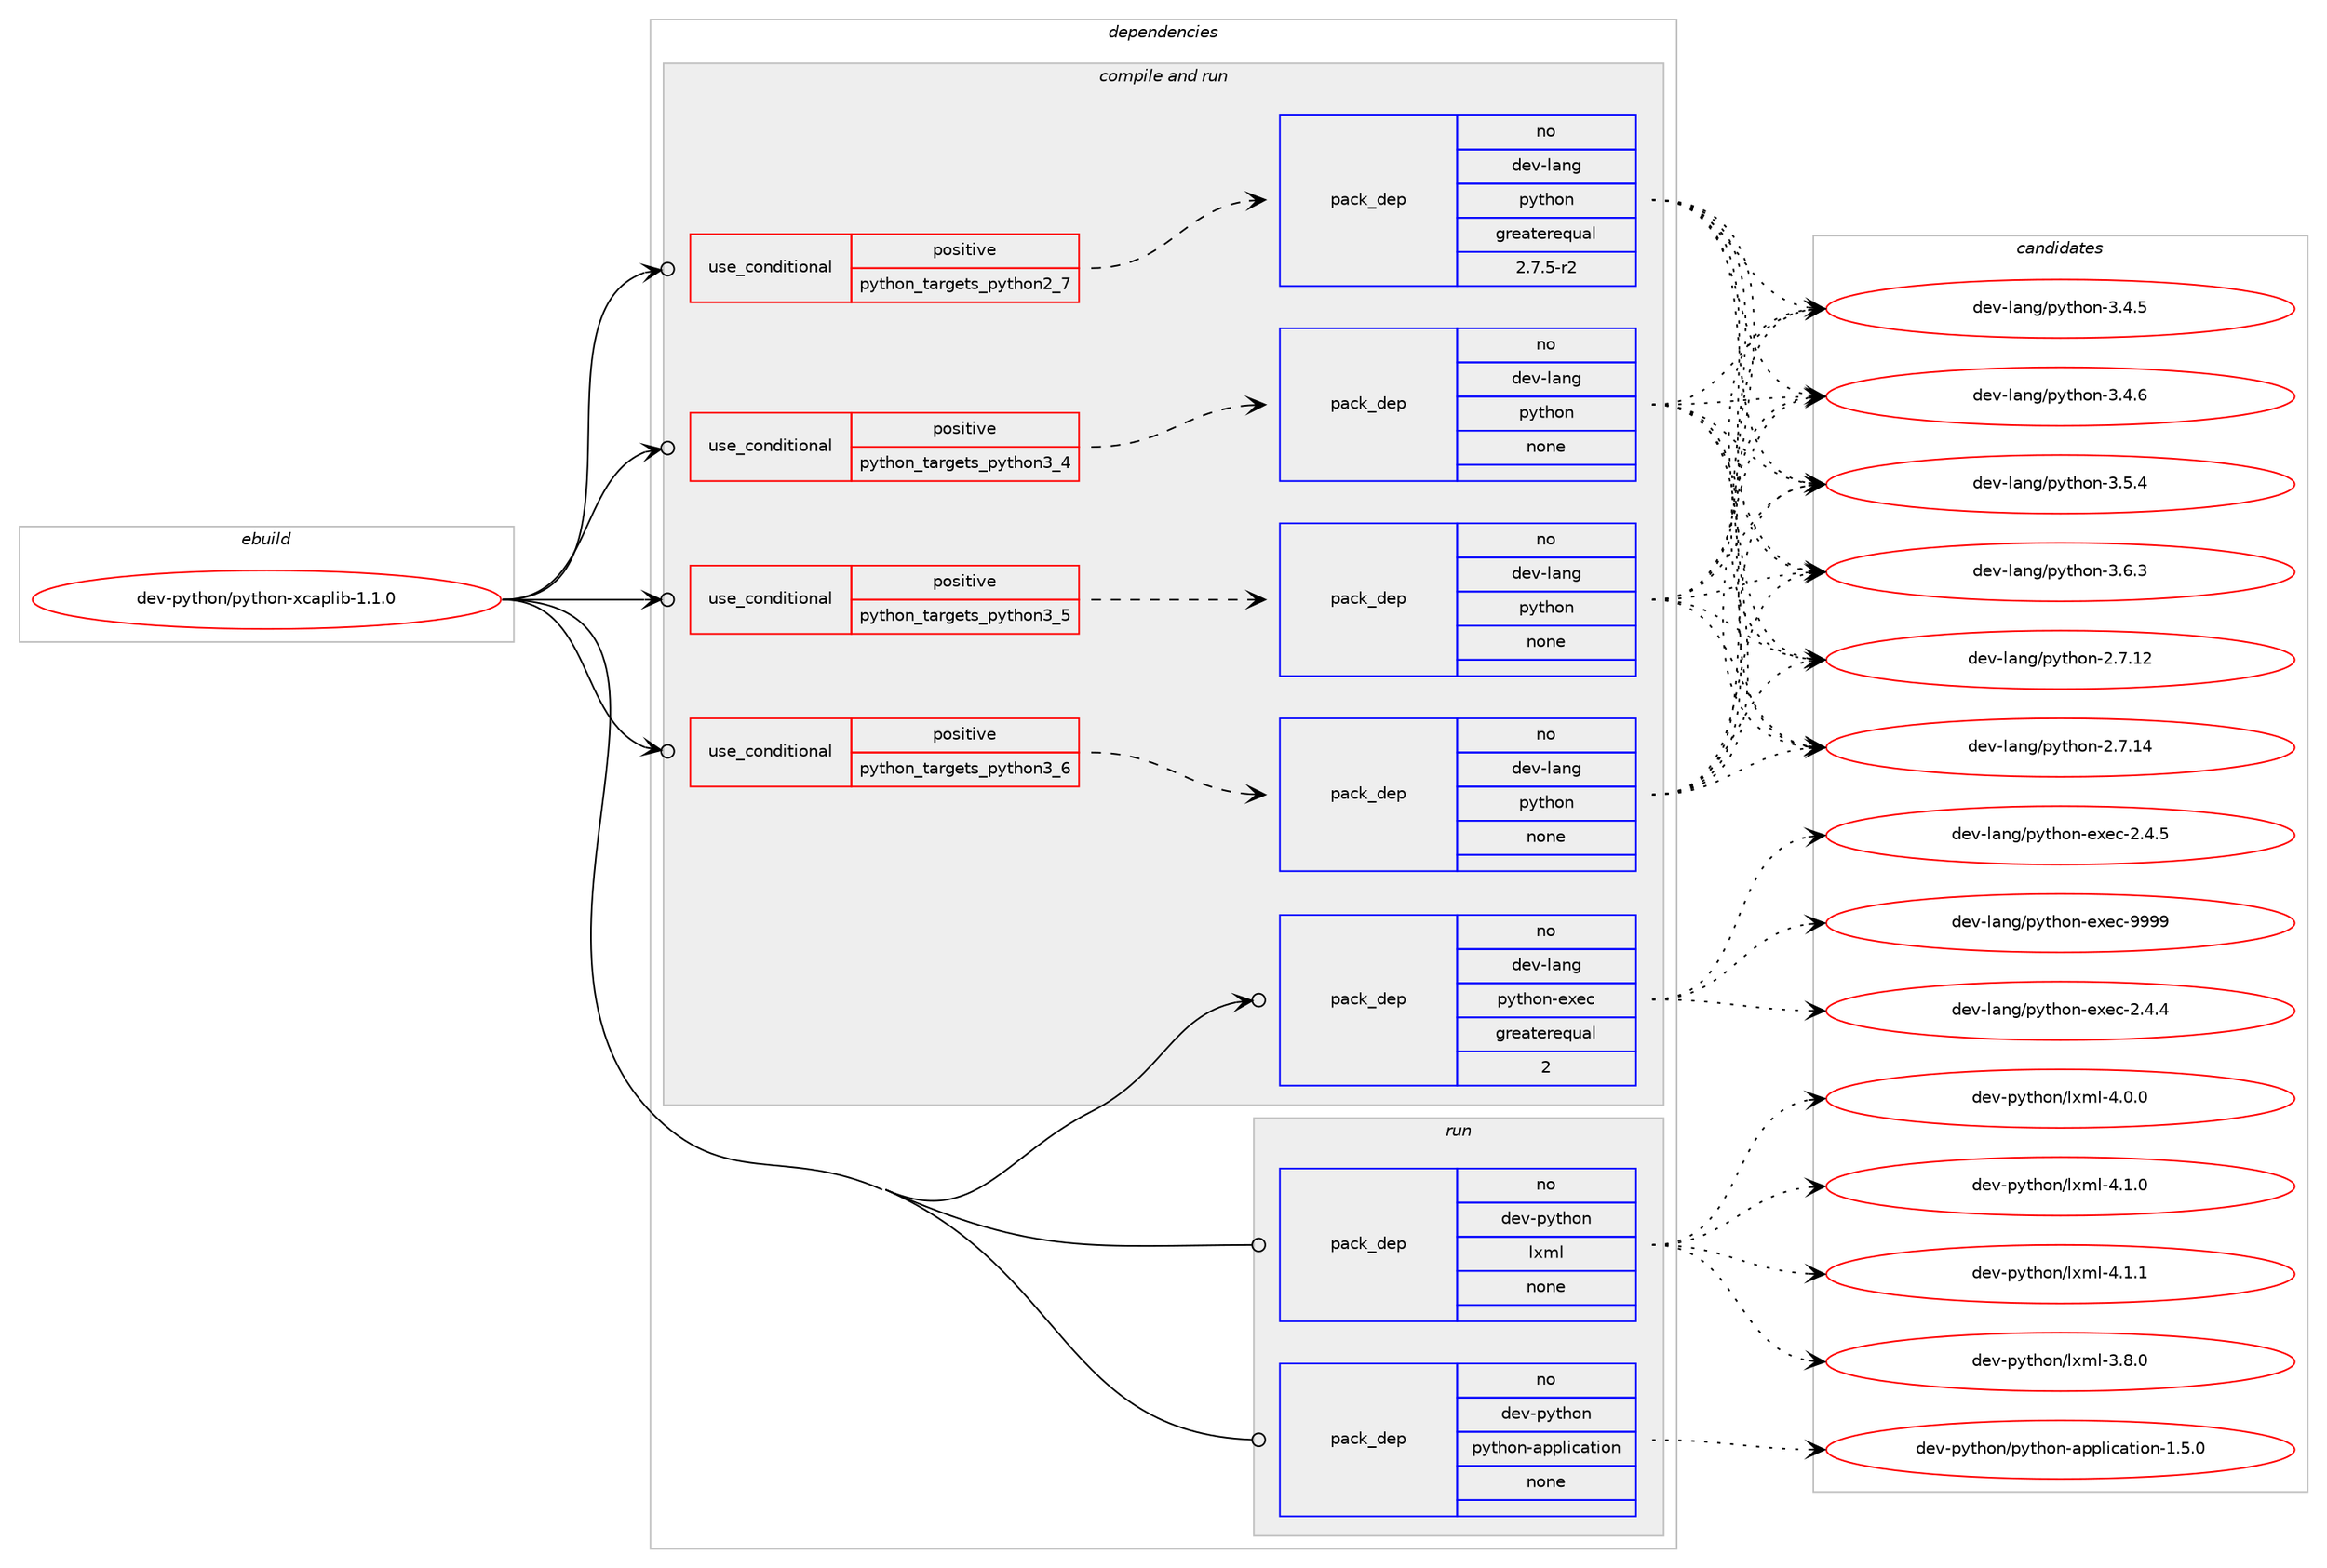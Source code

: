 digraph prolog {

# *************
# Graph options
# *************

newrank=true;
concentrate=true;
compound=true;
graph [rankdir=LR,fontname=Helvetica,fontsize=10,ranksep=1.5];#, ranksep=2.5, nodesep=0.2];
edge  [arrowhead=vee];
node  [fontname=Helvetica,fontsize=10];

# **********
# The ebuild
# **********

subgraph cluster_leftcol {
color=gray;
rank=same;
label=<<i>ebuild</i>>;
id [label="dev-python/python-xcaplib-1.1.0", color=red, width=4, href="../dev-python/python-xcaplib-1.1.0.svg"];
}

# ****************
# The dependencies
# ****************

subgraph cluster_midcol {
color=gray;
label=<<i>dependencies</i>>;
subgraph cluster_compile {
fillcolor="#eeeeee";
style=filled;
label=<<i>compile</i>>;
}
subgraph cluster_compileandrun {
fillcolor="#eeeeee";
style=filled;
label=<<i>compile and run</i>>;
subgraph cond40442 {
dependency183656 [label=<<TABLE BORDER="0" CELLBORDER="1" CELLSPACING="0" CELLPADDING="4"><TR><TD ROWSPAN="3" CELLPADDING="10">use_conditional</TD></TR><TR><TD>positive</TD></TR><TR><TD>python_targets_python2_7</TD></TR></TABLE>>, shape=none, color=red];
subgraph pack139265 {
dependency183657 [label=<<TABLE BORDER="0" CELLBORDER="1" CELLSPACING="0" CELLPADDING="4" WIDTH="220"><TR><TD ROWSPAN="6" CELLPADDING="30">pack_dep</TD></TR><TR><TD WIDTH="110">no</TD></TR><TR><TD>dev-lang</TD></TR><TR><TD>python</TD></TR><TR><TD>greaterequal</TD></TR><TR><TD>2.7.5-r2</TD></TR></TABLE>>, shape=none, color=blue];
}
dependency183656:e -> dependency183657:w [weight=20,style="dashed",arrowhead="vee"];
}
id:e -> dependency183656:w [weight=20,style="solid",arrowhead="odotvee"];
subgraph cond40443 {
dependency183658 [label=<<TABLE BORDER="0" CELLBORDER="1" CELLSPACING="0" CELLPADDING="4"><TR><TD ROWSPAN="3" CELLPADDING="10">use_conditional</TD></TR><TR><TD>positive</TD></TR><TR><TD>python_targets_python3_4</TD></TR></TABLE>>, shape=none, color=red];
subgraph pack139266 {
dependency183659 [label=<<TABLE BORDER="0" CELLBORDER="1" CELLSPACING="0" CELLPADDING="4" WIDTH="220"><TR><TD ROWSPAN="6" CELLPADDING="30">pack_dep</TD></TR><TR><TD WIDTH="110">no</TD></TR><TR><TD>dev-lang</TD></TR><TR><TD>python</TD></TR><TR><TD>none</TD></TR><TR><TD></TD></TR></TABLE>>, shape=none, color=blue];
}
dependency183658:e -> dependency183659:w [weight=20,style="dashed",arrowhead="vee"];
}
id:e -> dependency183658:w [weight=20,style="solid",arrowhead="odotvee"];
subgraph cond40444 {
dependency183660 [label=<<TABLE BORDER="0" CELLBORDER="1" CELLSPACING="0" CELLPADDING="4"><TR><TD ROWSPAN="3" CELLPADDING="10">use_conditional</TD></TR><TR><TD>positive</TD></TR><TR><TD>python_targets_python3_5</TD></TR></TABLE>>, shape=none, color=red];
subgraph pack139267 {
dependency183661 [label=<<TABLE BORDER="0" CELLBORDER="1" CELLSPACING="0" CELLPADDING="4" WIDTH="220"><TR><TD ROWSPAN="6" CELLPADDING="30">pack_dep</TD></TR><TR><TD WIDTH="110">no</TD></TR><TR><TD>dev-lang</TD></TR><TR><TD>python</TD></TR><TR><TD>none</TD></TR><TR><TD></TD></TR></TABLE>>, shape=none, color=blue];
}
dependency183660:e -> dependency183661:w [weight=20,style="dashed",arrowhead="vee"];
}
id:e -> dependency183660:w [weight=20,style="solid",arrowhead="odotvee"];
subgraph cond40445 {
dependency183662 [label=<<TABLE BORDER="0" CELLBORDER="1" CELLSPACING="0" CELLPADDING="4"><TR><TD ROWSPAN="3" CELLPADDING="10">use_conditional</TD></TR><TR><TD>positive</TD></TR><TR><TD>python_targets_python3_6</TD></TR></TABLE>>, shape=none, color=red];
subgraph pack139268 {
dependency183663 [label=<<TABLE BORDER="0" CELLBORDER="1" CELLSPACING="0" CELLPADDING="4" WIDTH="220"><TR><TD ROWSPAN="6" CELLPADDING="30">pack_dep</TD></TR><TR><TD WIDTH="110">no</TD></TR><TR><TD>dev-lang</TD></TR><TR><TD>python</TD></TR><TR><TD>none</TD></TR><TR><TD></TD></TR></TABLE>>, shape=none, color=blue];
}
dependency183662:e -> dependency183663:w [weight=20,style="dashed",arrowhead="vee"];
}
id:e -> dependency183662:w [weight=20,style="solid",arrowhead="odotvee"];
subgraph pack139269 {
dependency183664 [label=<<TABLE BORDER="0" CELLBORDER="1" CELLSPACING="0" CELLPADDING="4" WIDTH="220"><TR><TD ROWSPAN="6" CELLPADDING="30">pack_dep</TD></TR><TR><TD WIDTH="110">no</TD></TR><TR><TD>dev-lang</TD></TR><TR><TD>python-exec</TD></TR><TR><TD>greaterequal</TD></TR><TR><TD>2</TD></TR></TABLE>>, shape=none, color=blue];
}
id:e -> dependency183664:w [weight=20,style="solid",arrowhead="odotvee"];
}
subgraph cluster_run {
fillcolor="#eeeeee";
style=filled;
label=<<i>run</i>>;
subgraph pack139270 {
dependency183665 [label=<<TABLE BORDER="0" CELLBORDER="1" CELLSPACING="0" CELLPADDING="4" WIDTH="220"><TR><TD ROWSPAN="6" CELLPADDING="30">pack_dep</TD></TR><TR><TD WIDTH="110">no</TD></TR><TR><TD>dev-python</TD></TR><TR><TD>lxml</TD></TR><TR><TD>none</TD></TR><TR><TD></TD></TR></TABLE>>, shape=none, color=blue];
}
id:e -> dependency183665:w [weight=20,style="solid",arrowhead="odot"];
subgraph pack139271 {
dependency183666 [label=<<TABLE BORDER="0" CELLBORDER="1" CELLSPACING="0" CELLPADDING="4" WIDTH="220"><TR><TD ROWSPAN="6" CELLPADDING="30">pack_dep</TD></TR><TR><TD WIDTH="110">no</TD></TR><TR><TD>dev-python</TD></TR><TR><TD>python-application</TD></TR><TR><TD>none</TD></TR><TR><TD></TD></TR></TABLE>>, shape=none, color=blue];
}
id:e -> dependency183666:w [weight=20,style="solid",arrowhead="odot"];
}
}

# **************
# The candidates
# **************

subgraph cluster_choices {
rank=same;
color=gray;
label=<<i>candidates</i>>;

subgraph choice139265 {
color=black;
nodesep=1;
choice10010111845108971101034711212111610411111045504655464950 [label="dev-lang/python-2.7.12", color=red, width=4,href="../dev-lang/python-2.7.12.svg"];
choice10010111845108971101034711212111610411111045504655464952 [label="dev-lang/python-2.7.14", color=red, width=4,href="../dev-lang/python-2.7.14.svg"];
choice100101118451089711010347112121116104111110455146524653 [label="dev-lang/python-3.4.5", color=red, width=4,href="../dev-lang/python-3.4.5.svg"];
choice100101118451089711010347112121116104111110455146524654 [label="dev-lang/python-3.4.6", color=red, width=4,href="../dev-lang/python-3.4.6.svg"];
choice100101118451089711010347112121116104111110455146534652 [label="dev-lang/python-3.5.4", color=red, width=4,href="../dev-lang/python-3.5.4.svg"];
choice100101118451089711010347112121116104111110455146544651 [label="dev-lang/python-3.6.3", color=red, width=4,href="../dev-lang/python-3.6.3.svg"];
dependency183657:e -> choice10010111845108971101034711212111610411111045504655464950:w [style=dotted,weight="100"];
dependency183657:e -> choice10010111845108971101034711212111610411111045504655464952:w [style=dotted,weight="100"];
dependency183657:e -> choice100101118451089711010347112121116104111110455146524653:w [style=dotted,weight="100"];
dependency183657:e -> choice100101118451089711010347112121116104111110455146524654:w [style=dotted,weight="100"];
dependency183657:e -> choice100101118451089711010347112121116104111110455146534652:w [style=dotted,weight="100"];
dependency183657:e -> choice100101118451089711010347112121116104111110455146544651:w [style=dotted,weight="100"];
}
subgraph choice139266 {
color=black;
nodesep=1;
choice10010111845108971101034711212111610411111045504655464950 [label="dev-lang/python-2.7.12", color=red, width=4,href="../dev-lang/python-2.7.12.svg"];
choice10010111845108971101034711212111610411111045504655464952 [label="dev-lang/python-2.7.14", color=red, width=4,href="../dev-lang/python-2.7.14.svg"];
choice100101118451089711010347112121116104111110455146524653 [label="dev-lang/python-3.4.5", color=red, width=4,href="../dev-lang/python-3.4.5.svg"];
choice100101118451089711010347112121116104111110455146524654 [label="dev-lang/python-3.4.6", color=red, width=4,href="../dev-lang/python-3.4.6.svg"];
choice100101118451089711010347112121116104111110455146534652 [label="dev-lang/python-3.5.4", color=red, width=4,href="../dev-lang/python-3.5.4.svg"];
choice100101118451089711010347112121116104111110455146544651 [label="dev-lang/python-3.6.3", color=red, width=4,href="../dev-lang/python-3.6.3.svg"];
dependency183659:e -> choice10010111845108971101034711212111610411111045504655464950:w [style=dotted,weight="100"];
dependency183659:e -> choice10010111845108971101034711212111610411111045504655464952:w [style=dotted,weight="100"];
dependency183659:e -> choice100101118451089711010347112121116104111110455146524653:w [style=dotted,weight="100"];
dependency183659:e -> choice100101118451089711010347112121116104111110455146524654:w [style=dotted,weight="100"];
dependency183659:e -> choice100101118451089711010347112121116104111110455146534652:w [style=dotted,weight="100"];
dependency183659:e -> choice100101118451089711010347112121116104111110455146544651:w [style=dotted,weight="100"];
}
subgraph choice139267 {
color=black;
nodesep=1;
choice10010111845108971101034711212111610411111045504655464950 [label="dev-lang/python-2.7.12", color=red, width=4,href="../dev-lang/python-2.7.12.svg"];
choice10010111845108971101034711212111610411111045504655464952 [label="dev-lang/python-2.7.14", color=red, width=4,href="../dev-lang/python-2.7.14.svg"];
choice100101118451089711010347112121116104111110455146524653 [label="dev-lang/python-3.4.5", color=red, width=4,href="../dev-lang/python-3.4.5.svg"];
choice100101118451089711010347112121116104111110455146524654 [label="dev-lang/python-3.4.6", color=red, width=4,href="../dev-lang/python-3.4.6.svg"];
choice100101118451089711010347112121116104111110455146534652 [label="dev-lang/python-3.5.4", color=red, width=4,href="../dev-lang/python-3.5.4.svg"];
choice100101118451089711010347112121116104111110455146544651 [label="dev-lang/python-3.6.3", color=red, width=4,href="../dev-lang/python-3.6.3.svg"];
dependency183661:e -> choice10010111845108971101034711212111610411111045504655464950:w [style=dotted,weight="100"];
dependency183661:e -> choice10010111845108971101034711212111610411111045504655464952:w [style=dotted,weight="100"];
dependency183661:e -> choice100101118451089711010347112121116104111110455146524653:w [style=dotted,weight="100"];
dependency183661:e -> choice100101118451089711010347112121116104111110455146524654:w [style=dotted,weight="100"];
dependency183661:e -> choice100101118451089711010347112121116104111110455146534652:w [style=dotted,weight="100"];
dependency183661:e -> choice100101118451089711010347112121116104111110455146544651:w [style=dotted,weight="100"];
}
subgraph choice139268 {
color=black;
nodesep=1;
choice10010111845108971101034711212111610411111045504655464950 [label="dev-lang/python-2.7.12", color=red, width=4,href="../dev-lang/python-2.7.12.svg"];
choice10010111845108971101034711212111610411111045504655464952 [label="dev-lang/python-2.7.14", color=red, width=4,href="../dev-lang/python-2.7.14.svg"];
choice100101118451089711010347112121116104111110455146524653 [label="dev-lang/python-3.4.5", color=red, width=4,href="../dev-lang/python-3.4.5.svg"];
choice100101118451089711010347112121116104111110455146524654 [label="dev-lang/python-3.4.6", color=red, width=4,href="../dev-lang/python-3.4.6.svg"];
choice100101118451089711010347112121116104111110455146534652 [label="dev-lang/python-3.5.4", color=red, width=4,href="../dev-lang/python-3.5.4.svg"];
choice100101118451089711010347112121116104111110455146544651 [label="dev-lang/python-3.6.3", color=red, width=4,href="../dev-lang/python-3.6.3.svg"];
dependency183663:e -> choice10010111845108971101034711212111610411111045504655464950:w [style=dotted,weight="100"];
dependency183663:e -> choice10010111845108971101034711212111610411111045504655464952:w [style=dotted,weight="100"];
dependency183663:e -> choice100101118451089711010347112121116104111110455146524653:w [style=dotted,weight="100"];
dependency183663:e -> choice100101118451089711010347112121116104111110455146524654:w [style=dotted,weight="100"];
dependency183663:e -> choice100101118451089711010347112121116104111110455146534652:w [style=dotted,weight="100"];
dependency183663:e -> choice100101118451089711010347112121116104111110455146544651:w [style=dotted,weight="100"];
}
subgraph choice139269 {
color=black;
nodesep=1;
choice1001011184510897110103471121211161041111104510112010199455046524652 [label="dev-lang/python-exec-2.4.4", color=red, width=4,href="../dev-lang/python-exec-2.4.4.svg"];
choice1001011184510897110103471121211161041111104510112010199455046524653 [label="dev-lang/python-exec-2.4.5", color=red, width=4,href="../dev-lang/python-exec-2.4.5.svg"];
choice10010111845108971101034711212111610411111045101120101994557575757 [label="dev-lang/python-exec-9999", color=red, width=4,href="../dev-lang/python-exec-9999.svg"];
dependency183664:e -> choice1001011184510897110103471121211161041111104510112010199455046524652:w [style=dotted,weight="100"];
dependency183664:e -> choice1001011184510897110103471121211161041111104510112010199455046524653:w [style=dotted,weight="100"];
dependency183664:e -> choice10010111845108971101034711212111610411111045101120101994557575757:w [style=dotted,weight="100"];
}
subgraph choice139270 {
color=black;
nodesep=1;
choice1001011184511212111610411111047108120109108455146564648 [label="dev-python/lxml-3.8.0", color=red, width=4,href="../dev-python/lxml-3.8.0.svg"];
choice1001011184511212111610411111047108120109108455246484648 [label="dev-python/lxml-4.0.0", color=red, width=4,href="../dev-python/lxml-4.0.0.svg"];
choice1001011184511212111610411111047108120109108455246494648 [label="dev-python/lxml-4.1.0", color=red, width=4,href="../dev-python/lxml-4.1.0.svg"];
choice1001011184511212111610411111047108120109108455246494649 [label="dev-python/lxml-4.1.1", color=red, width=4,href="../dev-python/lxml-4.1.1.svg"];
dependency183665:e -> choice1001011184511212111610411111047108120109108455146564648:w [style=dotted,weight="100"];
dependency183665:e -> choice1001011184511212111610411111047108120109108455246484648:w [style=dotted,weight="100"];
dependency183665:e -> choice1001011184511212111610411111047108120109108455246494648:w [style=dotted,weight="100"];
dependency183665:e -> choice1001011184511212111610411111047108120109108455246494649:w [style=dotted,weight="100"];
}
subgraph choice139271 {
color=black;
nodesep=1;
choice100101118451121211161041111104711212111610411111045971121121081059997116105111110454946534648 [label="dev-python/python-application-1.5.0", color=red, width=4,href="../dev-python/python-application-1.5.0.svg"];
dependency183666:e -> choice100101118451121211161041111104711212111610411111045971121121081059997116105111110454946534648:w [style=dotted,weight="100"];
}
}

}
